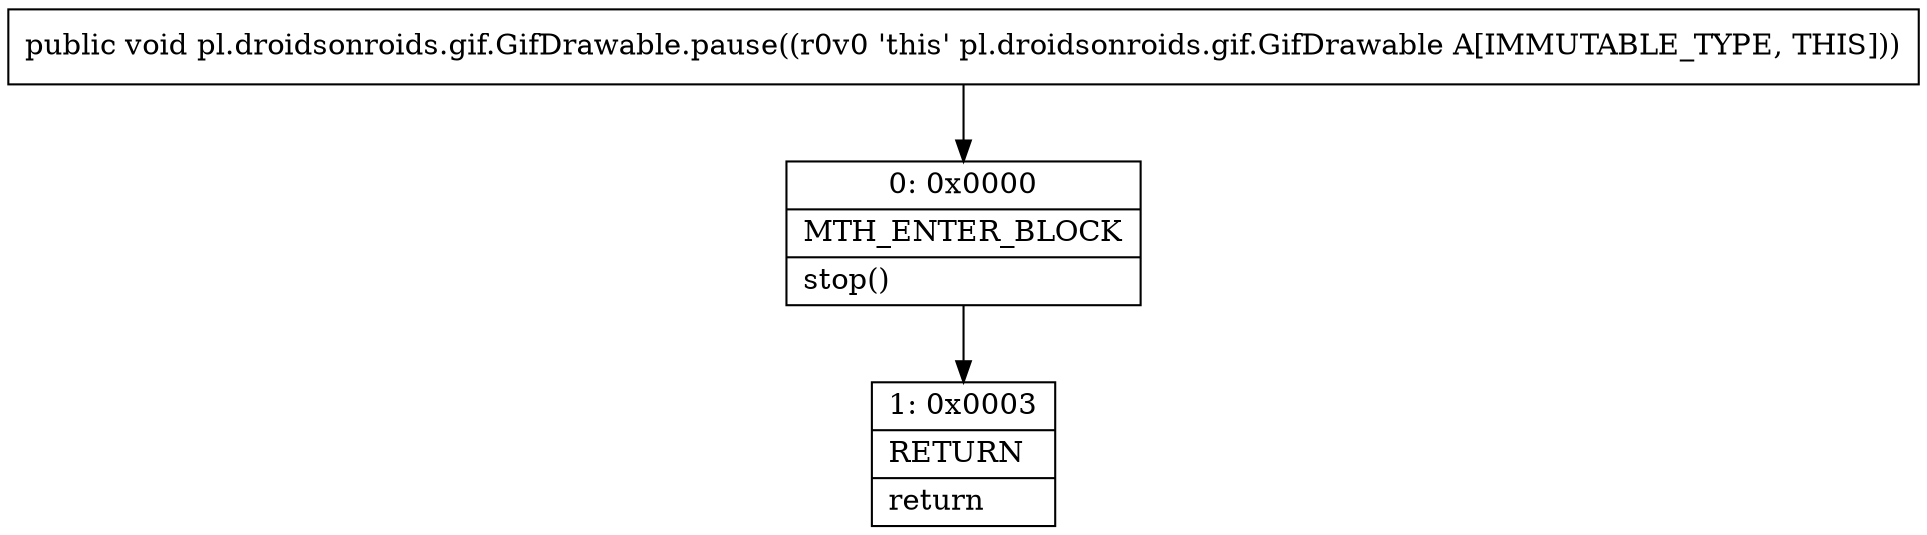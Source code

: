 digraph "CFG forpl.droidsonroids.gif.GifDrawable.pause()V" {
Node_0 [shape=record,label="{0\:\ 0x0000|MTH_ENTER_BLOCK\l|stop()\l}"];
Node_1 [shape=record,label="{1\:\ 0x0003|RETURN\l|return\l}"];
MethodNode[shape=record,label="{public void pl.droidsonroids.gif.GifDrawable.pause((r0v0 'this' pl.droidsonroids.gif.GifDrawable A[IMMUTABLE_TYPE, THIS])) }"];
MethodNode -> Node_0;
Node_0 -> Node_1;
}

